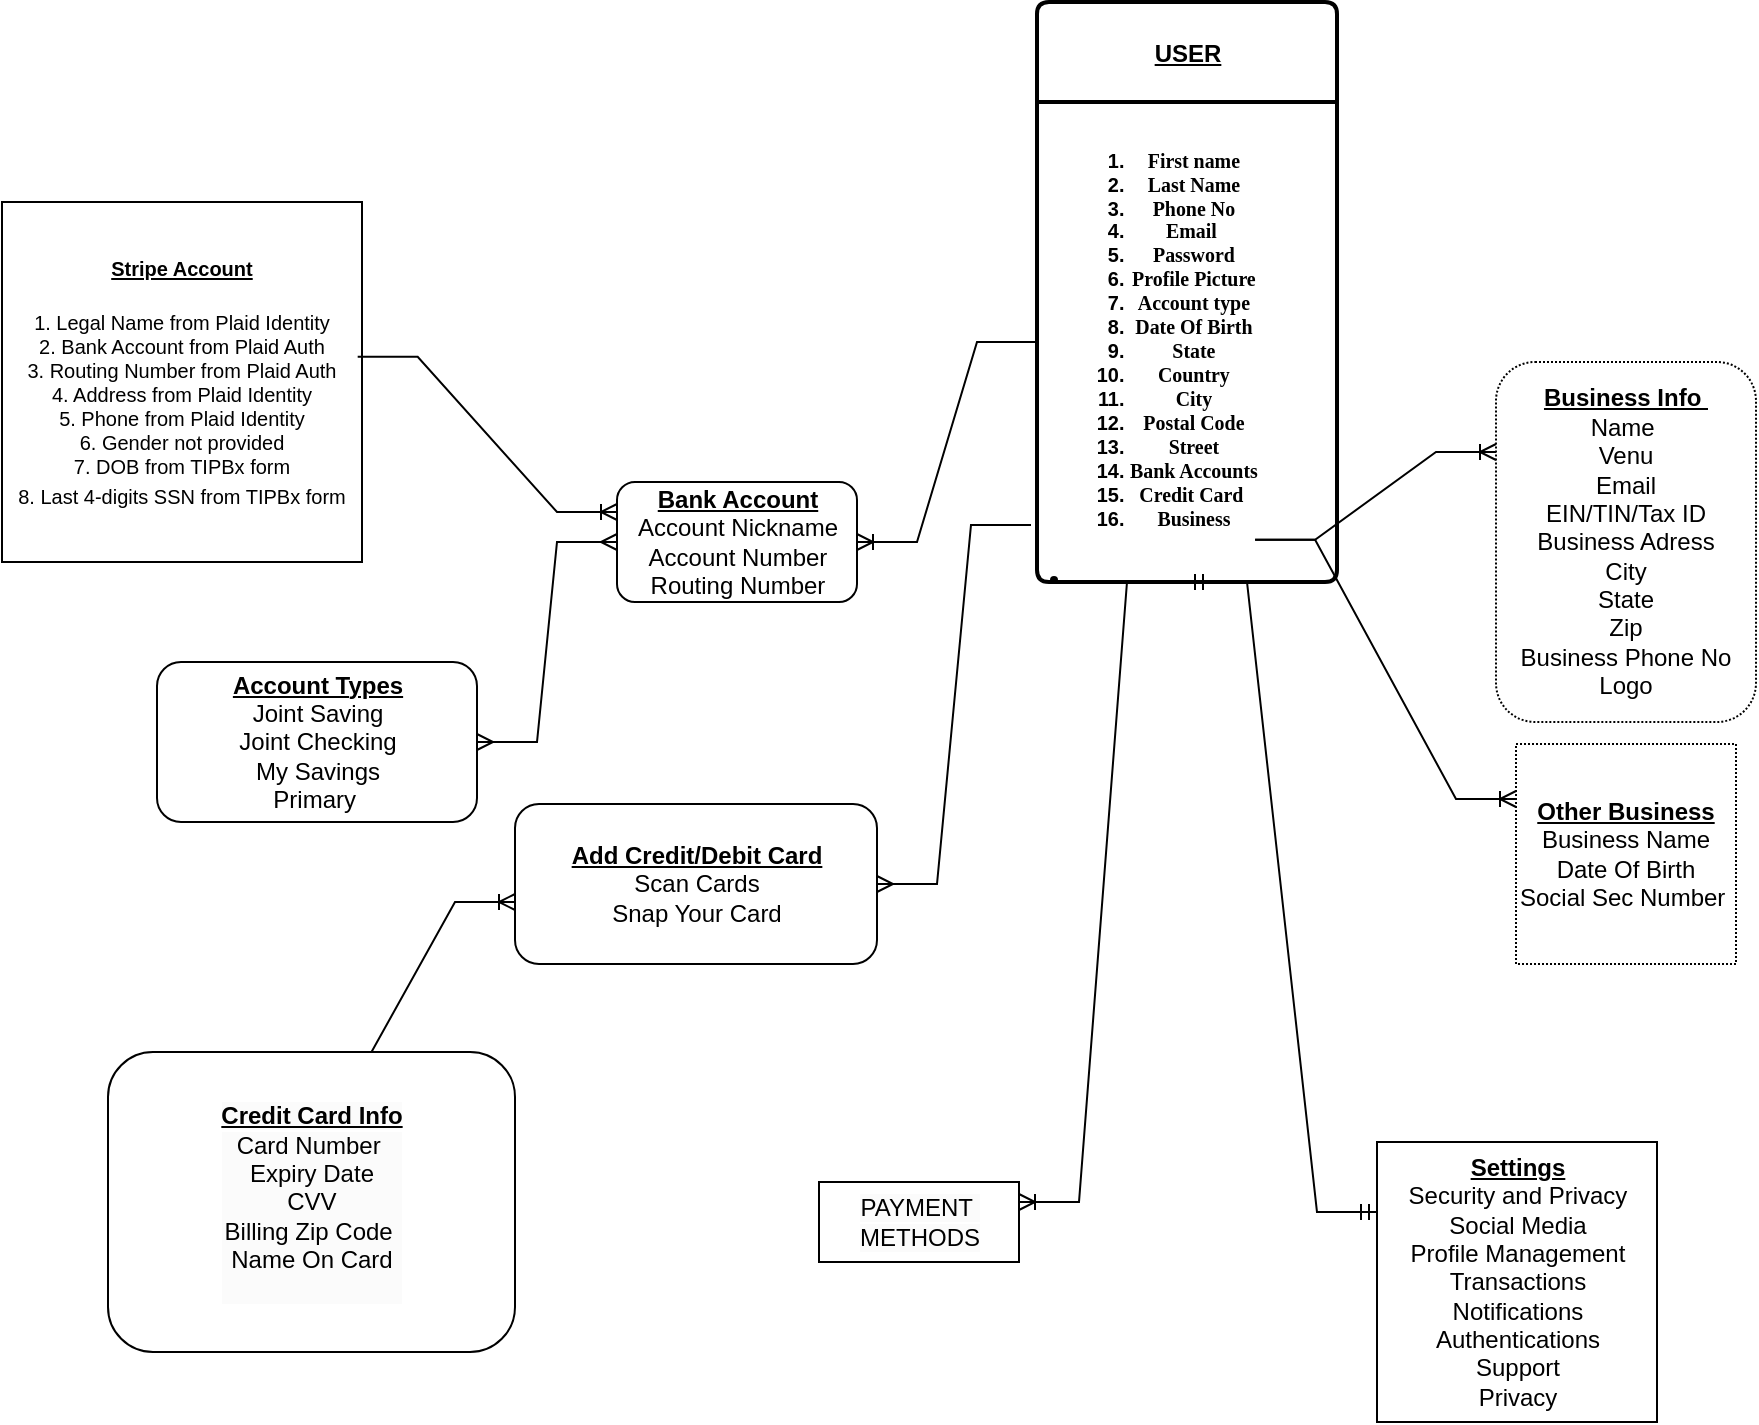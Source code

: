 <mxfile version="24.5.2" type="github">
  <diagram id="C5RBs43oDa-KdzZeNtuy" name="Page-1">
    <mxGraphModel dx="2072" dy="3101" grid="1" gridSize="10" guides="1" tooltips="1" connect="1" arrows="1" fold="1" page="1" pageScale="1" pageWidth="827" pageHeight="1169" background="none" math="0" shadow="0">
      <root>
        <mxCell id="WIyWlLk6GJQsqaUBKTNV-0" />
        <mxCell id="WIyWlLk6GJQsqaUBKTNV-1" parent="WIyWlLk6GJQsqaUBKTNV-0" />
        <mxCell id="lxwUFzQmobe0N9iCrBZv-5" value="&lt;b&gt;&lt;u&gt;Other Business&lt;/u&gt;&lt;/b&gt;&lt;div&gt;&lt;span style=&quot;background-color: initial;&quot;&gt;Business Name&lt;/span&gt;&lt;br&gt;&lt;/div&gt;&lt;div&gt;&lt;span style=&quot;background-color: initial;&quot;&gt;Date Of Birth&lt;/span&gt;&lt;/div&gt;&lt;div&gt;&lt;span style=&quot;background-color: initial;&quot;&gt;Social Sec Number&amp;nbsp;&lt;/span&gt;&lt;/div&gt;" style="whiteSpace=wrap;html=1;aspect=fixed;dashed=1;dashPattern=1 1;" vertex="1" parent="WIyWlLk6GJQsqaUBKTNV-1">
          <mxGeometry x="-70" y="-1759" width="110" height="110" as="geometry" />
        </mxCell>
        <mxCell id="lxwUFzQmobe0N9iCrBZv-12" value="&lt;b&gt;&lt;u&gt;Business Info&amp;nbsp;&lt;/u&gt;&lt;/b&gt;&lt;div&gt;Name&amp;nbsp;&lt;/div&gt;&lt;div&gt;Venu&lt;/div&gt;&lt;div&gt;Email&lt;/div&gt;&lt;div&gt;EIN/TIN/Tax ID&lt;/div&gt;&lt;div&gt;Business Adress&lt;/div&gt;&lt;div&gt;City&lt;/div&gt;&lt;div&gt;State&lt;/div&gt;&lt;div&gt;Zip&lt;/div&gt;&lt;div&gt;Business Phone No&lt;/div&gt;&lt;div&gt;Logo&lt;/div&gt;" style="rounded=1;whiteSpace=wrap;html=1;dashed=1;dashPattern=1 1;" vertex="1" parent="WIyWlLk6GJQsqaUBKTNV-1">
          <mxGeometry x="-80" y="-1950" width="130" height="180" as="geometry" />
        </mxCell>
        <mxCell id="lxwUFzQmobe0N9iCrBZv-39" value="&lt;b style=&quot;font-size: 10px;&quot;&gt;&lt;u style=&quot;&quot;&gt;&lt;font style=&quot;font-size: 10px;&quot;&gt;Stripe Account&lt;/font&gt;&lt;/u&gt;&lt;/b&gt;&lt;div&gt;&lt;span style=&quot;font-size: 10px;&quot;&gt;&lt;b&gt;&lt;u&gt;&lt;br&gt;&lt;/u&gt;&lt;/b&gt;&lt;/span&gt;&lt;div style=&quot;font-size: 10px;&quot;&gt;&lt;span style=&quot;white-space-collapse: preserve;&quot;&gt;&lt;font style=&quot;font-size: 10px;&quot;&gt;1. Legal Name from Plaid Identity&lt;br&gt;2. Bank Account from Plaid Auth&lt;br&gt;3. Routing Number from Plaid Auth&lt;br&gt;4. Address from Plaid Identity&lt;br&gt;5. Phone from Plaid Identity&lt;br&gt;6. Gender not provided&lt;br&gt;7. DOB from TIPBx form&lt;br&gt;8. Last 4-digits SSN from TIPBx form&lt;/font&gt;&lt;span style=&quot;font-size: 13px;&quot;&gt;&lt;br&gt;&lt;/span&gt;&lt;/span&gt;&lt;/div&gt;&lt;/div&gt;" style="whiteSpace=wrap;html=1;aspect=fixed;" vertex="1" parent="WIyWlLk6GJQsqaUBKTNV-1">
          <mxGeometry x="-827" y="-2030" width="180" height="180" as="geometry" />
        </mxCell>
        <mxCell id="lxwUFzQmobe0N9iCrBZv-42" value="&lt;b&gt;&lt;u&gt;Account Types&lt;/u&gt;&lt;/b&gt;&lt;div&gt;Joint Saving&lt;/div&gt;&lt;div&gt;Joint Checking&lt;/div&gt;&lt;div&gt;My Savings&lt;/div&gt;&lt;div&gt;Primary&amp;nbsp;&lt;/div&gt;" style="rounded=1;whiteSpace=wrap;html=1;" vertex="1" parent="WIyWlLk6GJQsqaUBKTNV-1">
          <mxGeometry x="-749.5" y="-1800" width="160" height="80" as="geometry" />
        </mxCell>
        <mxCell id="lxwUFzQmobe0N9iCrBZv-72" value="&lt;b&gt;&lt;u&gt;Settings&lt;/u&gt;&lt;/b&gt;&lt;div&gt;Security and Privacy&lt;/div&gt;&lt;div&gt;Social Media&lt;/div&gt;&lt;div&gt;Profile Management&lt;/div&gt;&lt;div&gt;Transactions&lt;/div&gt;&lt;div&gt;Notifications&lt;/div&gt;&lt;div&gt;Authentications&lt;/div&gt;&lt;div&gt;Support&lt;/div&gt;&lt;div&gt;Privacy&lt;/div&gt;" style="whiteSpace=wrap;html=1;aspect=fixed;" vertex="1" parent="WIyWlLk6GJQsqaUBKTNV-1">
          <mxGeometry x="-139.5" y="-1560" width="140" height="140" as="geometry" />
        </mxCell>
        <mxCell id="lxwUFzQmobe0N9iCrBZv-81" value="&lt;span style=&quot;white-space-collapse: preserve;&quot;&gt;&lt;b&gt;&lt;u&gt;Add Credit/Debit Card&lt;/u&gt;&lt;/b&gt;&lt;/span&gt;&lt;div&gt;&lt;span style=&quot;white-space-collapse: preserve;&quot;&gt;Scan Cards&lt;/span&gt;&lt;/div&gt;&lt;div&gt;&lt;span style=&quot;white-space-collapse: preserve;&quot;&gt;Snap Your Card&lt;/span&gt;&lt;/div&gt;" style="rounded=1;whiteSpace=wrap;html=1;" vertex="1" parent="WIyWlLk6GJQsqaUBKTNV-1">
          <mxGeometry x="-570.5" y="-1729" width="181" height="80" as="geometry" />
        </mxCell>
        <mxCell id="lxwUFzQmobe0N9iCrBZv-82" value="&lt;b style=&quot;forced-color-adjust: none; color: rgb(0, 0, 0); font-family: Helvetica; font-size: 12px; font-style: normal; font-variant-ligatures: normal; font-variant-caps: normal; letter-spacing: normal; orphans: 2; text-align: center; text-indent: 0px; text-transform: none; widows: 2; word-spacing: 0px; -webkit-text-stroke-width: 0px; white-space: normal; background-color: rgb(251, 251, 251); text-decoration-thickness: initial; text-decoration-style: initial; text-decoration-color: initial;&quot;&gt;&lt;u style=&quot;forced-color-adjust: none;&quot;&gt;Credit Card Info&lt;/u&gt;&lt;/b&gt;&lt;div style=&quot;forced-color-adjust: none; color: rgb(0, 0, 0); font-family: Helvetica; font-size: 12px; font-style: normal; font-variant-ligatures: normal; font-variant-caps: normal; font-weight: 400; letter-spacing: normal; orphans: 2; text-align: center; text-indent: 0px; text-transform: none; widows: 2; word-spacing: 0px; -webkit-text-stroke-width: 0px; white-space: normal; background-color: rgb(251, 251, 251); text-decoration-thickness: initial; text-decoration-style: initial; text-decoration-color: initial;&quot;&gt;Card Number&amp;nbsp;&lt;/div&gt;&lt;div style=&quot;forced-color-adjust: none; color: rgb(0, 0, 0); font-family: Helvetica; font-size: 12px; font-style: normal; font-variant-ligatures: normal; font-variant-caps: normal; font-weight: 400; letter-spacing: normal; orphans: 2; text-align: center; text-indent: 0px; text-transform: none; widows: 2; word-spacing: 0px; -webkit-text-stroke-width: 0px; white-space: normal; background-color: rgb(251, 251, 251); text-decoration-thickness: initial; text-decoration-style: initial; text-decoration-color: initial;&quot;&gt;Expiry Date&lt;/div&gt;&lt;div style=&quot;forced-color-adjust: none; color: rgb(0, 0, 0); font-family: Helvetica; font-size: 12px; font-style: normal; font-variant-ligatures: normal; font-variant-caps: normal; font-weight: 400; letter-spacing: normal; orphans: 2; text-align: center; text-indent: 0px; text-transform: none; widows: 2; word-spacing: 0px; -webkit-text-stroke-width: 0px; white-space: normal; background-color: rgb(251, 251, 251); text-decoration-thickness: initial; text-decoration-style: initial; text-decoration-color: initial;&quot;&gt;CVV&lt;/div&gt;&lt;div style=&quot;forced-color-adjust: none; color: rgb(0, 0, 0); font-family: Helvetica; font-size: 12px; font-style: normal; font-variant-ligatures: normal; font-variant-caps: normal; font-weight: 400; letter-spacing: normal; orphans: 2; text-align: center; text-indent: 0px; text-transform: none; widows: 2; word-spacing: 0px; -webkit-text-stroke-width: 0px; white-space: normal; background-color: rgb(251, 251, 251); text-decoration-thickness: initial; text-decoration-style: initial; text-decoration-color: initial;&quot;&gt;Billing Zip Code&amp;nbsp;&lt;/div&gt;&lt;div style=&quot;forced-color-adjust: none; color: rgb(0, 0, 0); font-family: Helvetica; font-size: 12px; font-style: normal; font-variant-ligatures: normal; font-variant-caps: normal; font-weight: 400; letter-spacing: normal; orphans: 2; text-align: center; text-indent: 0px; text-transform: none; widows: 2; word-spacing: 0px; -webkit-text-stroke-width: 0px; white-space: normal; background-color: rgb(251, 251, 251); text-decoration-thickness: initial; text-decoration-style: initial; text-decoration-color: initial;&quot;&gt;Name On Card&lt;/div&gt;&lt;div style=&quot;forced-color-adjust: none; color: rgb(0, 0, 0); font-family: Helvetica; font-size: 12px; font-style: normal; font-variant-ligatures: normal; font-variant-caps: normal; font-weight: 400; letter-spacing: normal; orphans: 2; text-align: center; text-indent: 0px; text-transform: none; widows: 2; word-spacing: 0px; -webkit-text-stroke-width: 0px; white-space: normal; background-color: rgb(251, 251, 251); text-decoration-thickness: initial; text-decoration-style: initial; text-decoration-color: initial;&quot;&gt;&lt;br&gt;&lt;/div&gt;" style="rounded=1;whiteSpace=wrap;html=1;" vertex="1" parent="WIyWlLk6GJQsqaUBKTNV-1">
          <mxGeometry x="-774" y="-1605" width="203.5" height="150" as="geometry" />
        </mxCell>
        <mxCell id="lxwUFzQmobe0N9iCrBZv-98" value="" style="edgeStyle=entityRelationEdgeStyle;fontSize=12;html=1;endArrow=ERoneToMany;rounded=0;entryX=0;entryY=0.25;entryDx=0;entryDy=0;exitX=0.727;exitY=0.912;exitDx=0;exitDy=0;exitPerimeter=0;" edge="1" parent="WIyWlLk6GJQsqaUBKTNV-1" source="lxwUFzQmobe0N9iCrBZv-104" target="lxwUFzQmobe0N9iCrBZv-12">
          <mxGeometry width="100" height="100" relative="1" as="geometry">
            <mxPoint x="-179.5" y="-1670" as="sourcePoint" />
            <mxPoint x="-77.16" y="-1878.52" as="targetPoint" />
            <Array as="points">
              <mxPoint x="-159.5" y="-1700" />
              <mxPoint x="-159.5" y="-1800" />
            </Array>
          </mxGeometry>
        </mxCell>
        <mxCell id="lxwUFzQmobe0N9iCrBZv-99" value="" style="edgeStyle=entityRelationEdgeStyle;fontSize=12;html=1;endArrow=ERoneToMany;rounded=0;exitX=0.727;exitY=0.912;exitDx=0;exitDy=0;exitPerimeter=0;entryX=0;entryY=0.25;entryDx=0;entryDy=0;" edge="1" parent="WIyWlLk6GJQsqaUBKTNV-1" source="lxwUFzQmobe0N9iCrBZv-104" target="lxwUFzQmobe0N9iCrBZv-5">
          <mxGeometry width="100" height="100" relative="1" as="geometry">
            <mxPoint x="-185.639" y="-1670" as="sourcePoint" />
            <mxPoint x="-69.5" y="-1684" as="targetPoint" />
          </mxGeometry>
        </mxCell>
        <mxCell id="lxwUFzQmobe0N9iCrBZv-103" value="&lt;b style=&quot;font-size: 12px;&quot;&gt;&lt;u&gt;USER&lt;/u&gt;&lt;/b&gt;" style="swimlane;childLayout=stackLayout;horizontal=1;startSize=50;horizontalStack=0;rounded=1;fontSize=14;fontStyle=0;strokeWidth=2;resizeParent=0;resizeLast=1;shadow=0;dashed=0;align=center;arcSize=4;whiteSpace=wrap;html=1;" vertex="1" parent="WIyWlLk6GJQsqaUBKTNV-1">
          <mxGeometry x="-309.5" y="-2130" width="150" height="290" as="geometry" />
        </mxCell>
        <mxCell id="lxwUFzQmobe0N9iCrBZv-104" value="&lt;h5 style=&quot;text-align: center;&quot;&gt;&lt;ol&gt;&lt;li&gt;&lt;font face=&quot;Tahoma&quot;&gt;&lt;span style=&quot;background-color: initial; text-wrap: wrap;&quot;&gt;First name&lt;/span&gt;&lt;/font&gt;&lt;/li&gt;&lt;li&gt;&lt;font face=&quot;Tahoma&quot;&gt;Last Name&lt;/font&gt;&lt;/li&gt;&lt;li&gt;&lt;font face=&quot;Tahoma&quot;&gt;Phone No&lt;/font&gt;&lt;/li&gt;&lt;li&gt;&lt;font face=&quot;Tahoma&quot;&gt;Email&amp;nbsp;&lt;/font&gt;&lt;/li&gt;&lt;li&gt;&lt;font face=&quot;Tahoma&quot;&gt;Password&lt;/font&gt;&lt;/li&gt;&lt;li&gt;&lt;font face=&quot;Tahoma&quot;&gt;Profile Picture&lt;/font&gt;&lt;/li&gt;&lt;li&gt;&lt;font face=&quot;Tahoma&quot;&gt;Account type&lt;/font&gt;&lt;/li&gt;&lt;li&gt;&lt;font face=&quot;Tahoma&quot;&gt;Date Of Birth&lt;/font&gt;&lt;/li&gt;&lt;li&gt;&lt;font face=&quot;Tahoma&quot;&gt;State&lt;/font&gt;&lt;/li&gt;&lt;li&gt;&lt;font face=&quot;Tahoma&quot;&gt;Country&lt;/font&gt;&lt;/li&gt;&lt;li&gt;&lt;font face=&quot;Tahoma&quot;&gt;City&lt;/font&gt;&lt;/li&gt;&lt;li&gt;&lt;font face=&quot;Tahoma&quot;&gt;Postal Code&lt;/font&gt;&lt;/li&gt;&lt;li&gt;&lt;font face=&quot;Tahoma&quot;&gt;Street&lt;/font&gt;&lt;/li&gt;&lt;li&gt;&lt;font face=&quot;Tahoma&quot;&gt;Bank Accounts&lt;/font&gt;&lt;/li&gt;&lt;li&gt;&lt;font face=&quot;Tahoma&quot;&gt;Credit Card&amp;nbsp;&lt;/font&gt;&lt;/li&gt;&lt;li&gt;&lt;font face=&quot;Tahoma&quot;&gt;Business&lt;/font&gt;&lt;/li&gt;&lt;/ol&gt;&lt;/h5&gt;&lt;div&gt;&lt;li style=&quot;text-wrap: wrap;&quot;&gt;&lt;br&gt;&lt;/li&gt;&lt;/div&gt;" style="align=left;strokeColor=none;fillColor=none;spacingLeft=4;fontSize=12;verticalAlign=top;resizable=0;rotatable=0;part=1;html=1;" vertex="1" parent="lxwUFzQmobe0N9iCrBZv-103">
          <mxGeometry y="50" width="150" height="240" as="geometry" />
        </mxCell>
        <mxCell id="lxwUFzQmobe0N9iCrBZv-116" value="" style="edgeStyle=entityRelationEdgeStyle;fontSize=12;html=1;endArrow=ERmany;startArrow=ERmany;rounded=0;entryX=0;entryY=0.5;entryDx=0;entryDy=0;exitX=1;exitY=0.5;exitDx=0;exitDy=0;" edge="1" parent="WIyWlLk6GJQsqaUBKTNV-1" source="lxwUFzQmobe0N9iCrBZv-42">
          <mxGeometry width="100" height="100" relative="1" as="geometry">
            <mxPoint x="-559.5" y="-1710" as="sourcePoint" />
            <mxPoint x="-519.5" y="-1860" as="targetPoint" />
          </mxGeometry>
        </mxCell>
        <mxCell id="lxwUFzQmobe0N9iCrBZv-117" value="" style="edgeStyle=entityRelationEdgeStyle;fontSize=12;html=1;endArrow=ERmany;rounded=0;exitX=-0.02;exitY=0.881;exitDx=0;exitDy=0;exitPerimeter=0;entryX=1;entryY=0.5;entryDx=0;entryDy=0;" edge="1" parent="WIyWlLk6GJQsqaUBKTNV-1" source="lxwUFzQmobe0N9iCrBZv-104" target="lxwUFzQmobe0N9iCrBZv-81">
          <mxGeometry width="100" height="100" relative="1" as="geometry">
            <mxPoint x="-419.5" y="-1560" as="sourcePoint" />
            <mxPoint x="-319.5" y="-1660" as="targetPoint" />
          </mxGeometry>
        </mxCell>
        <mxCell id="lxwUFzQmobe0N9iCrBZv-119" value="" style="edgeStyle=entityRelationEdgeStyle;fontSize=12;html=1;endArrow=ERoneToMany;rounded=0;entryX=0.5;entryY=1;entryDx=0;entryDy=0;exitX=0.5;exitY=0;exitDx=0;exitDy=0;" edge="1" parent="WIyWlLk6GJQsqaUBKTNV-1" source="lxwUFzQmobe0N9iCrBZv-82">
          <mxGeometry width="100" height="100" relative="1" as="geometry">
            <mxPoint x="-650.0" y="-1541" as="sourcePoint" />
            <mxPoint x="-570.5" y="-1680" as="targetPoint" />
            <Array as="points">
              <mxPoint x="-670" y="-1591" />
            </Array>
          </mxGeometry>
        </mxCell>
        <mxCell id="lxwUFzQmobe0N9iCrBZv-120" value="" style="edgeStyle=entityRelationEdgeStyle;fontSize=12;html=1;endArrow=ERoneToMany;rounded=0;exitX=0;exitY=0.5;exitDx=0;exitDy=0;entryX=1;entryY=0.5;entryDx=0;entryDy=0;" edge="1" parent="WIyWlLk6GJQsqaUBKTNV-1" source="lxwUFzQmobe0N9iCrBZv-80">
          <mxGeometry width="100" height="100" relative="1" as="geometry">
            <mxPoint x="-359.5" y="-1620" as="sourcePoint" />
            <mxPoint x="-419.5" y="-1860" as="targetPoint" />
          </mxGeometry>
        </mxCell>
        <mxCell id="lxwUFzQmobe0N9iCrBZv-123" value="" style="edgeStyle=entityRelationEdgeStyle;fontSize=12;html=1;endArrow=ERoneToMany;rounded=0;exitX=0;exitY=0.5;exitDx=0;exitDy=0;entryX=1;entryY=0.5;entryDx=0;entryDy=0;" edge="1" parent="WIyWlLk6GJQsqaUBKTNV-1" source="lxwUFzQmobe0N9iCrBZv-104" target="lxwUFzQmobe0N9iCrBZv-80">
          <mxGeometry width="100" height="100" relative="1" as="geometry">
            <mxPoint x="-318.5" y="-1769" as="sourcePoint" />
            <mxPoint x="-419.5" y="-1860" as="targetPoint" />
          </mxGeometry>
        </mxCell>
        <mxCell id="lxwUFzQmobe0N9iCrBZv-80" value="&lt;b&gt;&lt;u&gt;Bank Account&lt;/u&gt;&lt;/b&gt;&lt;div&gt;Account Nickname&lt;/div&gt;&lt;div&gt;Account Number&lt;/div&gt;&lt;div&gt;Routing Number&lt;/div&gt;" style="rounded=1;whiteSpace=wrap;html=1;" vertex="1" parent="WIyWlLk6GJQsqaUBKTNV-1">
          <mxGeometry x="-519.5" y="-1890" width="120" height="60" as="geometry" />
        </mxCell>
        <mxCell id="lxwUFzQmobe0N9iCrBZv-124" value="" style="edgeStyle=entityRelationEdgeStyle;fontSize=12;html=1;endArrow=ERoneToMany;rounded=0;entryX=0;entryY=0.25;entryDx=0;entryDy=0;exitX=0.988;exitY=0.43;exitDx=0;exitDy=0;exitPerimeter=0;" edge="1" parent="WIyWlLk6GJQsqaUBKTNV-1" source="lxwUFzQmobe0N9iCrBZv-39" target="lxwUFzQmobe0N9iCrBZv-80">
          <mxGeometry width="100" height="100" relative="1" as="geometry">
            <mxPoint x="-669.5" y="-1940" as="sourcePoint" />
            <mxPoint x="-430" y="-2060" as="targetPoint" />
          </mxGeometry>
        </mxCell>
        <mxCell id="lxwUFzQmobe0N9iCrBZv-127" value="" style="edgeStyle=entityRelationEdgeStyle;fontSize=12;html=1;endArrow=ERoneToMany;rounded=0;exitX=0.5;exitY=1;exitDx=0;exitDy=0;entryX=1;entryY=0.25;entryDx=0;entryDy=0;" edge="1" parent="WIyWlLk6GJQsqaUBKTNV-1" source="lxwUFzQmobe0N9iCrBZv-104" target="lxwUFzQmobe0N9iCrBZv-126">
          <mxGeometry width="100" height="100" relative="1" as="geometry">
            <mxPoint x="-243.5" y="-1649" as="sourcePoint" />
            <mxPoint x="-359.5" y="-1580" as="targetPoint" />
          </mxGeometry>
        </mxCell>
        <mxCell id="lxwUFzQmobe0N9iCrBZv-126" value="&lt;span style=&quot;color: rgb(0, 0, 0); font-family: Helvetica; font-size: 12px; font-style: normal; font-variant-ligatures: normal; font-variant-caps: normal; font-weight: 400; letter-spacing: normal; orphans: 2; text-align: center; text-indent: 0px; text-transform: none; widows: 2; word-spacing: 0px; -webkit-text-stroke-width: 0px; white-space: normal; background-color: rgb(251, 251, 251); text-decoration-thickness: initial; text-decoration-style: initial; text-decoration-color: initial; display: inline !important; float: none;&quot;&gt;PAYMENT&amp;nbsp;&lt;/span&gt;&lt;div style=&quot;forced-color-adjust: none; color: rgb(0, 0, 0); font-family: Helvetica; font-size: 12px; font-style: normal; font-variant-ligatures: normal; font-variant-caps: normal; font-weight: 400; letter-spacing: normal; orphans: 2; text-align: center; text-indent: 0px; text-transform: none; widows: 2; word-spacing: 0px; -webkit-text-stroke-width: 0px; white-space: normal; background-color: rgb(251, 251, 251); text-decoration-thickness: initial; text-decoration-style: initial; text-decoration-color: initial;&quot;&gt;METHODS&lt;/div&gt;" style="whiteSpace=wrap;html=1;align=center;" vertex="1" parent="WIyWlLk6GJQsqaUBKTNV-1">
          <mxGeometry x="-418.5" y="-1540" width="100" height="40" as="geometry" />
        </mxCell>
        <mxCell id="lxwUFzQmobe0N9iCrBZv-128" value="" style="edgeStyle=entityRelationEdgeStyle;fontSize=12;html=1;endArrow=ERmandOne;startArrow=ERmandOne;rounded=0;exitX=0;exitY=0.25;exitDx=0;exitDy=0;entryX=0.5;entryY=1;entryDx=0;entryDy=0;" edge="1" parent="WIyWlLk6GJQsqaUBKTNV-1" source="lxwUFzQmobe0N9iCrBZv-72" target="lxwUFzQmobe0N9iCrBZv-104">
          <mxGeometry width="100" height="100" relative="1" as="geometry">
            <mxPoint x="-289.5" y="-1640" as="sourcePoint" />
            <mxPoint x="-189.5" y="-1740" as="targetPoint" />
            <Array as="points">
              <mxPoint x="-139.5" y="-1580" />
              <mxPoint x="-159.5" y="-1550" />
              <mxPoint x="-109.5" y="-1550" />
            </Array>
          </mxGeometry>
        </mxCell>
      </root>
    </mxGraphModel>
  </diagram>
</mxfile>
